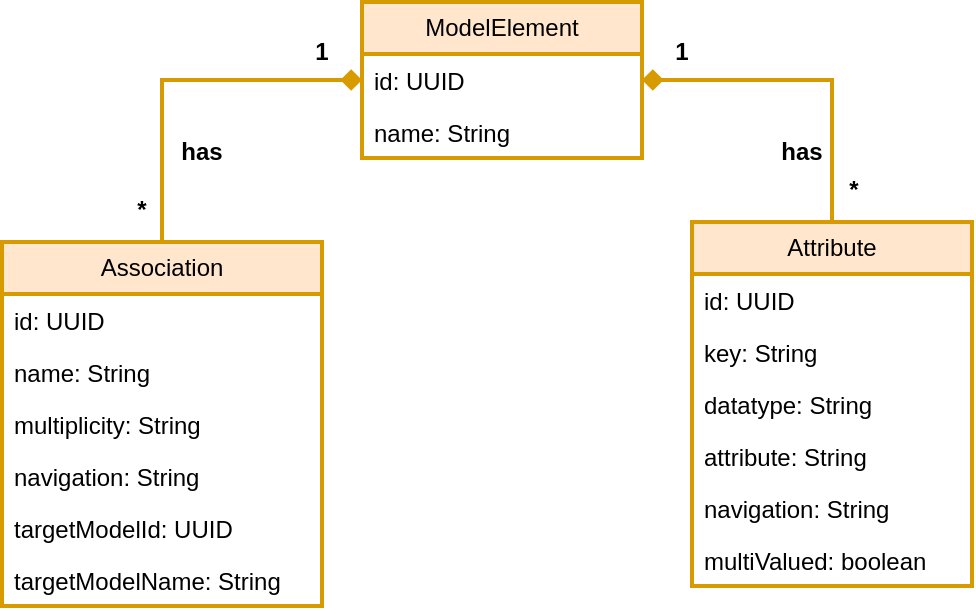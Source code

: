<mxfile version="21.0.2" type="device"><diagram name="Page-1" id="CC1O-CXlC7e6PJPuvGmF"><mxGraphModel dx="1434" dy="777" grid="1" gridSize="10" guides="1" tooltips="1" connect="1" arrows="1" fold="1" page="1" pageScale="1" pageWidth="850" pageHeight="1100" math="0" shadow="0"><root><mxCell id="0"/><mxCell id="1" parent="0"/><mxCell id="9X-9aNumWMsVuweTNwc3-1" value="ModelElement" style="swimlane;fontStyle=0;childLayout=stackLayout;horizontal=1;startSize=26;fillColor=#ffe6cc;horizontalStack=0;resizeParent=1;resizeParentMax=0;resizeLast=0;collapsible=1;marginBottom=0;whiteSpace=wrap;html=1;strokeWidth=2;strokeColor=#d79b00;" vertex="1" parent="1"><mxGeometry x="260" y="220" width="140" height="78" as="geometry"/></mxCell><mxCell id="9X-9aNumWMsVuweTNwc3-2" value="id: UUID" style="text;strokeColor=none;fillColor=none;align=left;verticalAlign=top;spacingLeft=4;spacingRight=4;overflow=hidden;rotatable=0;points=[[0,0.5],[1,0.5]];portConstraint=eastwest;whiteSpace=wrap;html=1;" vertex="1" parent="9X-9aNumWMsVuweTNwc3-1"><mxGeometry y="26" width="140" height="26" as="geometry"/></mxCell><mxCell id="9X-9aNumWMsVuweTNwc3-3" value="name: String" style="text;strokeColor=none;fillColor=none;align=left;verticalAlign=top;spacingLeft=4;spacingRight=4;overflow=hidden;rotatable=0;points=[[0,0.5],[1,0.5]];portConstraint=eastwest;whiteSpace=wrap;html=1;" vertex="1" parent="9X-9aNumWMsVuweTNwc3-1"><mxGeometry y="52" width="140" height="26" as="geometry"/></mxCell><mxCell id="9X-9aNumWMsVuweTNwc3-5" value="Association" style="swimlane;fontStyle=0;childLayout=stackLayout;horizontal=1;startSize=26;fillColor=#ffe6cc;horizontalStack=0;resizeParent=1;resizeParentMax=0;resizeLast=0;collapsible=1;marginBottom=0;whiteSpace=wrap;html=1;strokeWidth=2;strokeColor=#d79b00;" vertex="1" parent="1"><mxGeometry x="80" y="340" width="160" height="182" as="geometry"/></mxCell><mxCell id="9X-9aNumWMsVuweTNwc3-6" value="id: UUID" style="text;strokeColor=none;fillColor=none;align=left;verticalAlign=top;spacingLeft=4;spacingRight=4;overflow=hidden;rotatable=0;points=[[0,0.5],[1,0.5]];portConstraint=eastwest;whiteSpace=wrap;html=1;" vertex="1" parent="9X-9aNumWMsVuweTNwc3-5"><mxGeometry y="26" width="160" height="26" as="geometry"/></mxCell><mxCell id="9X-9aNumWMsVuweTNwc3-7" value="name: String" style="text;strokeColor=none;fillColor=none;align=left;verticalAlign=top;spacingLeft=4;spacingRight=4;overflow=hidden;rotatable=0;points=[[0,0.5],[1,0.5]];portConstraint=eastwest;whiteSpace=wrap;html=1;" vertex="1" parent="9X-9aNumWMsVuweTNwc3-5"><mxGeometry y="52" width="160" height="26" as="geometry"/></mxCell><mxCell id="9X-9aNumWMsVuweTNwc3-8" value="multiplicity: String" style="text;strokeColor=none;fillColor=none;align=left;verticalAlign=top;spacingLeft=4;spacingRight=4;overflow=hidden;rotatable=0;points=[[0,0.5],[1,0.5]];portConstraint=eastwest;whiteSpace=wrap;html=1;" vertex="1" parent="9X-9aNumWMsVuweTNwc3-5"><mxGeometry y="78" width="160" height="26" as="geometry"/></mxCell><mxCell id="9X-9aNumWMsVuweTNwc3-14" value="navigation: String" style="text;strokeColor=none;fillColor=none;align=left;verticalAlign=top;spacingLeft=4;spacingRight=4;overflow=hidden;rotatable=0;points=[[0,0.5],[1,0.5]];portConstraint=eastwest;whiteSpace=wrap;html=1;" vertex="1" parent="9X-9aNumWMsVuweTNwc3-5"><mxGeometry y="104" width="160" height="26" as="geometry"/></mxCell><mxCell id="9X-9aNumWMsVuweTNwc3-13" value="targetModelId: UUID" style="text;strokeColor=none;fillColor=none;align=left;verticalAlign=top;spacingLeft=4;spacingRight=4;overflow=hidden;rotatable=0;points=[[0,0.5],[1,0.5]];portConstraint=eastwest;whiteSpace=wrap;html=1;" vertex="1" parent="9X-9aNumWMsVuweTNwc3-5"><mxGeometry y="130" width="160" height="26" as="geometry"/></mxCell><mxCell id="9X-9aNumWMsVuweTNwc3-15" value="targetModelName: String" style="text;strokeColor=none;fillColor=none;align=left;verticalAlign=top;spacingLeft=4;spacingRight=4;overflow=hidden;rotatable=0;points=[[0,0.5],[1,0.5]];portConstraint=eastwest;whiteSpace=wrap;html=1;" vertex="1" parent="9X-9aNumWMsVuweTNwc3-5"><mxGeometry y="156" width="160" height="26" as="geometry"/></mxCell><mxCell id="9X-9aNumWMsVuweTNwc3-9" value="Attribute" style="swimlane;fontStyle=0;childLayout=stackLayout;horizontal=1;startSize=26;fillColor=#ffe6cc;horizontalStack=0;resizeParent=1;resizeParentMax=0;resizeLast=0;collapsible=1;marginBottom=0;whiteSpace=wrap;html=1;strokeWidth=2;strokeColor=#d79b00;" vertex="1" parent="1"><mxGeometry x="425" y="330" width="140" height="182" as="geometry"/></mxCell><mxCell id="9X-9aNumWMsVuweTNwc3-10" value="id: UUID" style="text;strokeColor=none;fillColor=none;align=left;verticalAlign=top;spacingLeft=4;spacingRight=4;overflow=hidden;rotatable=0;points=[[0,0.5],[1,0.5]];portConstraint=eastwest;whiteSpace=wrap;html=1;" vertex="1" parent="9X-9aNumWMsVuweTNwc3-9"><mxGeometry y="26" width="140" height="26" as="geometry"/></mxCell><mxCell id="9X-9aNumWMsVuweTNwc3-11" value="key: String" style="text;strokeColor=none;fillColor=none;align=left;verticalAlign=top;spacingLeft=4;spacingRight=4;overflow=hidden;rotatable=0;points=[[0,0.5],[1,0.5]];portConstraint=eastwest;whiteSpace=wrap;html=1;" vertex="1" parent="9X-9aNumWMsVuweTNwc3-9"><mxGeometry y="52" width="140" height="26" as="geometry"/></mxCell><mxCell id="9X-9aNumWMsVuweTNwc3-17" value="datatype: String" style="text;strokeColor=none;fillColor=none;align=left;verticalAlign=top;spacingLeft=4;spacingRight=4;overflow=hidden;rotatable=0;points=[[0,0.5],[1,0.5]];portConstraint=eastwest;whiteSpace=wrap;html=1;" vertex="1" parent="9X-9aNumWMsVuweTNwc3-9"><mxGeometry y="78" width="140" height="26" as="geometry"/></mxCell><mxCell id="9X-9aNumWMsVuweTNwc3-12" value="attribute: String" style="text;strokeColor=none;fillColor=none;align=left;verticalAlign=top;spacingLeft=4;spacingRight=4;overflow=hidden;rotatable=0;points=[[0,0.5],[1,0.5]];portConstraint=eastwest;whiteSpace=wrap;html=1;" vertex="1" parent="9X-9aNumWMsVuweTNwc3-9"><mxGeometry y="104" width="140" height="26" as="geometry"/></mxCell><mxCell id="9X-9aNumWMsVuweTNwc3-19" value="navigation: String" style="text;strokeColor=none;fillColor=none;align=left;verticalAlign=top;spacingLeft=4;spacingRight=4;overflow=hidden;rotatable=0;points=[[0,0.5],[1,0.5]];portConstraint=eastwest;whiteSpace=wrap;html=1;" vertex="1" parent="9X-9aNumWMsVuweTNwc3-9"><mxGeometry y="130" width="140" height="26" as="geometry"/></mxCell><mxCell id="9X-9aNumWMsVuweTNwc3-18" value="multiValued: boolean" style="text;strokeColor=none;fillColor=none;align=left;verticalAlign=top;spacingLeft=4;spacingRight=4;overflow=hidden;rotatable=0;points=[[0,0.5],[1,0.5]];portConstraint=eastwest;whiteSpace=wrap;html=1;" vertex="1" parent="9X-9aNumWMsVuweTNwc3-9"><mxGeometry y="156" width="140" height="26" as="geometry"/></mxCell><mxCell id="9X-9aNumWMsVuweTNwc3-20" style="edgeStyle=orthogonalEdgeStyle;rounded=0;orthogonalLoop=1;jettySize=auto;html=1;exitX=0;exitY=0.5;exitDx=0;exitDy=0;entryX=0.5;entryY=0;entryDx=0;entryDy=0;fillColor=#ffe6cc;strokeColor=#d79b00;strokeWidth=2;startArrow=diamond;startFill=1;endArrow=none;endFill=0;" edge="1" parent="1" source="9X-9aNumWMsVuweTNwc3-2" target="9X-9aNumWMsVuweTNwc3-5"><mxGeometry relative="1" as="geometry"/></mxCell><mxCell id="9X-9aNumWMsVuweTNwc3-21" style="edgeStyle=orthogonalEdgeStyle;rounded=0;orthogonalLoop=1;jettySize=auto;html=1;exitX=1;exitY=0.5;exitDx=0;exitDy=0;entryX=0.5;entryY=0;entryDx=0;entryDy=0;endArrow=none;endFill=0;startArrow=diamond;startFill=1;strokeWidth=2;fillColor=#ffe6cc;strokeColor=#d79b00;" edge="1" parent="1" source="9X-9aNumWMsVuweTNwc3-2" target="9X-9aNumWMsVuweTNwc3-9"><mxGeometry relative="1" as="geometry"/></mxCell><mxCell id="9X-9aNumWMsVuweTNwc3-22" value="&lt;b&gt;1&lt;/b&gt;" style="text;html=1;strokeColor=none;fillColor=none;align=center;verticalAlign=middle;whiteSpace=wrap;rounded=0;" vertex="1" parent="1"><mxGeometry x="210" y="230" width="60" height="30" as="geometry"/></mxCell><mxCell id="9X-9aNumWMsVuweTNwc3-23" value="&lt;b&gt;1&lt;/b&gt;" style="text;html=1;strokeColor=none;fillColor=none;align=center;verticalAlign=middle;whiteSpace=wrap;rounded=0;" vertex="1" parent="1"><mxGeometry x="390" y="230" width="60" height="30" as="geometry"/></mxCell><mxCell id="9X-9aNumWMsVuweTNwc3-24" value="&lt;b&gt;*&lt;/b&gt;" style="text;html=1;strokeColor=none;fillColor=none;align=center;verticalAlign=middle;whiteSpace=wrap;rounded=0;" vertex="1" parent="1"><mxGeometry x="476" y="299" width="60" height="30" as="geometry"/></mxCell><mxCell id="9X-9aNumWMsVuweTNwc3-25" value="&lt;b&gt;*&lt;/b&gt;" style="text;html=1;strokeColor=none;fillColor=none;align=center;verticalAlign=middle;whiteSpace=wrap;rounded=0;" vertex="1" parent="1"><mxGeometry x="120" y="309" width="60" height="30" as="geometry"/></mxCell><mxCell id="9X-9aNumWMsVuweTNwc3-26" value="&lt;b&gt;has&lt;/b&gt;" style="text;html=1;strokeColor=none;fillColor=none;align=center;verticalAlign=middle;whiteSpace=wrap;rounded=0;" vertex="1" parent="1"><mxGeometry x="450" y="280" width="60" height="30" as="geometry"/></mxCell><mxCell id="9X-9aNumWMsVuweTNwc3-27" value="&lt;b&gt;has&lt;/b&gt;" style="text;html=1;strokeColor=none;fillColor=none;align=center;verticalAlign=middle;whiteSpace=wrap;rounded=0;" vertex="1" parent="1"><mxGeometry x="150" y="280" width="60" height="30" as="geometry"/></mxCell></root></mxGraphModel></diagram></mxfile>